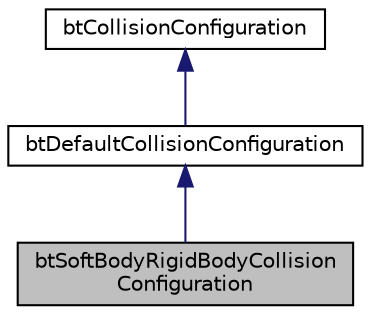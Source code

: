 digraph "btSoftBodyRigidBodyCollisionConfiguration"
{
  edge [fontname="Helvetica",fontsize="10",labelfontname="Helvetica",labelfontsize="10"];
  node [fontname="Helvetica",fontsize="10",shape=record];
  Node1 [label="btSoftBodyRigidBodyCollision\lConfiguration",height=0.2,width=0.4,color="black", fillcolor="grey75", style="filled", fontcolor="black"];
  Node2 -> Node1 [dir="back",color="midnightblue",fontsize="10",style="solid"];
  Node2 [label="btDefaultCollisionConfiguration",height=0.2,width=0.4,color="black", fillcolor="white", style="filled",URL="$classbt_default_collision_configuration.html"];
  Node3 -> Node2 [dir="back",color="midnightblue",fontsize="10",style="solid"];
  Node3 [label="btCollisionConfiguration",height=0.2,width=0.4,color="black", fillcolor="white", style="filled",URL="$classbt_collision_configuration.html"];
}
